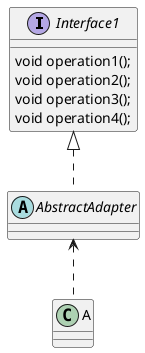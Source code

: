 @startuml

interface Interface1
abstract class AbstractAdapter
class A


Interface1<|..AbstractAdapter
AbstractAdapter<..A

interface Interface1{
  void operation1();
  void operation2();
  void operation3();
  void operation4();
}
@enduml